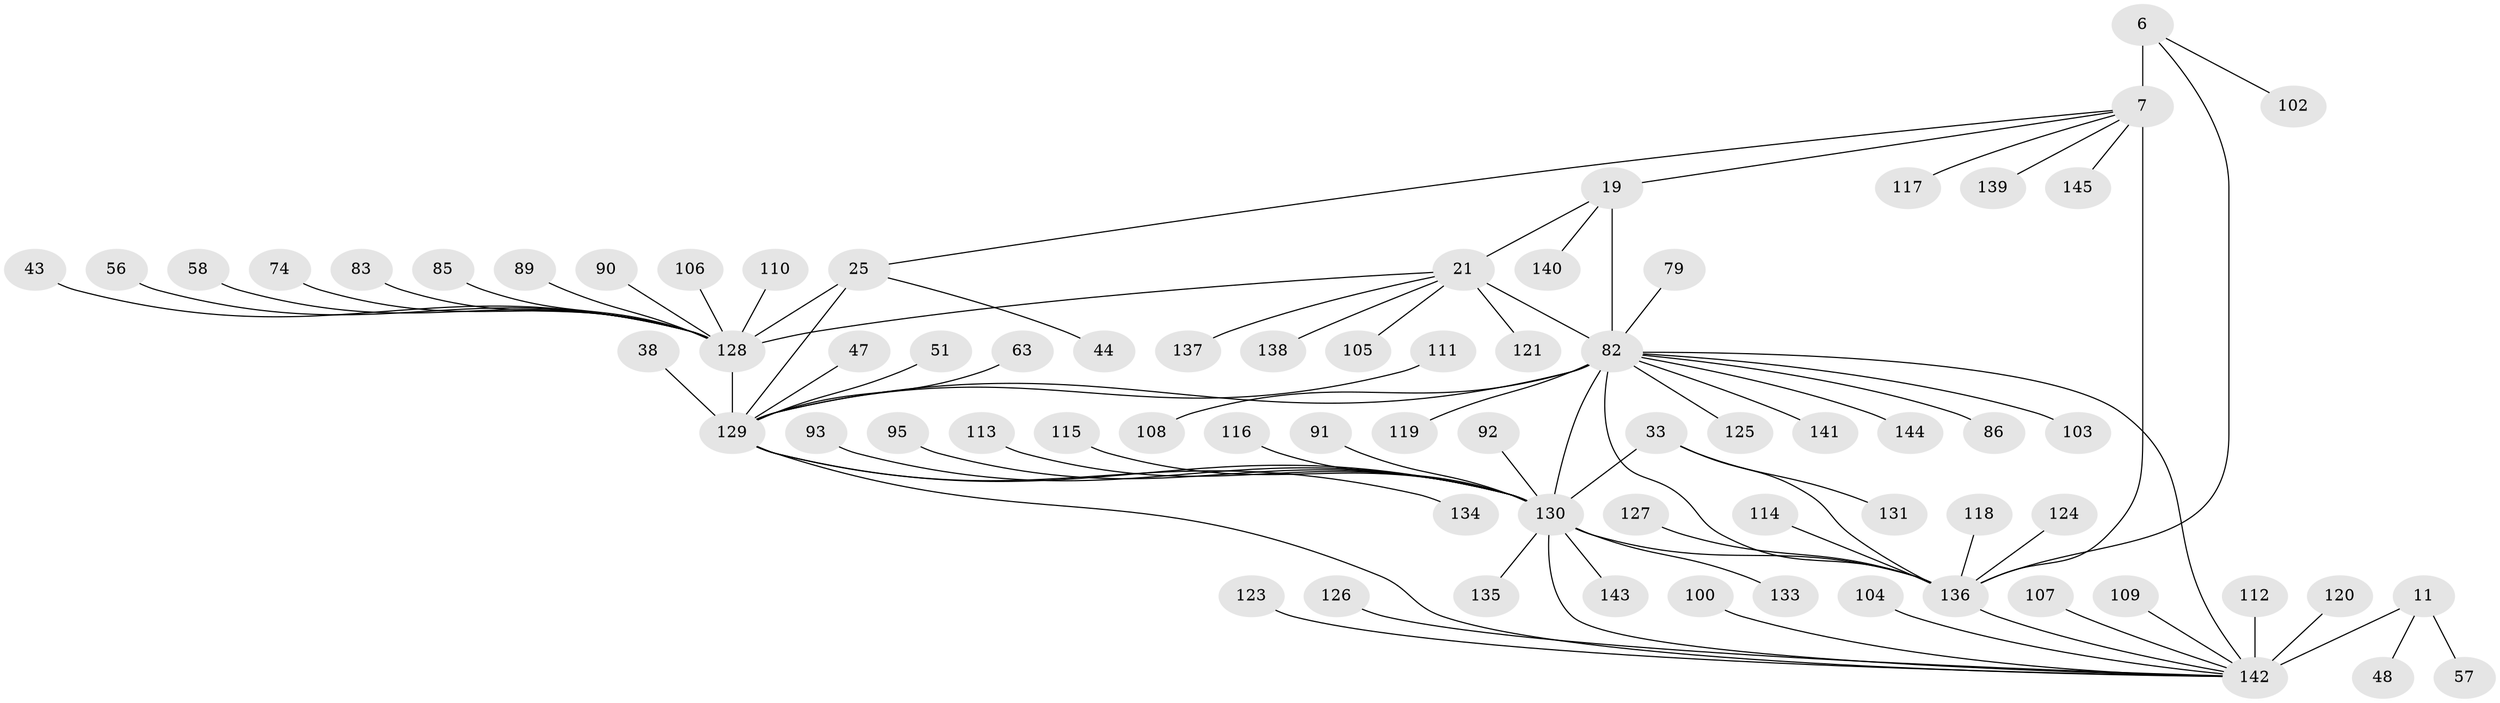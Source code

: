 // original degree distribution, {6: 0.020689655172413793, 8: 0.041379310344827586, 12: 0.034482758620689655, 13: 0.006896551724137931, 7: 0.04827586206896552, 10: 0.04827586206896552, 9: 0.013793103448275862, 18: 0.006896551724137931, 11: 0.013793103448275862, 15: 0.006896551724137931, 3: 0.027586206896551724, 1: 0.6413793103448275, 2: 0.0896551724137931}
// Generated by graph-tools (version 1.1) at 2025/54/03/09/25 04:54:40]
// undirected, 72 vertices, 83 edges
graph export_dot {
graph [start="1"]
  node [color=gray90,style=filled];
  6 [super="+1"];
  7 [super="+5"];
  11 [super="+9"];
  19 [super="+17"];
  21 [super="+16"];
  25 [super="+22"];
  33 [super="+30"];
  38;
  43;
  44;
  47;
  48;
  51;
  56;
  57;
  58;
  63;
  74;
  79;
  82 [super="+81+71+72+75+78"];
  83;
  85;
  86;
  89;
  90;
  91;
  92;
  93;
  95;
  100 [super="+49"];
  102;
  103;
  104;
  105;
  106;
  107;
  108;
  109 [super="+52"];
  110;
  111;
  112;
  113;
  114;
  115 [super="+61"];
  116;
  117;
  118;
  119;
  120;
  121;
  123;
  124 [super="+80"];
  125;
  126 [super="+101"];
  127 [super="+73"];
  128 [super="+26"];
  129 [super="+28+37"];
  130 [super="+31+46+55+66+59+68+35+45+69+88"];
  131;
  133;
  134;
  135;
  136 [super="+4+40+76+122+77+87+94"];
  137;
  138;
  139;
  140;
  141;
  142 [super="+64+84+97+98+99"];
  143;
  144 [super="+132"];
  145;
  6 -- 7 [weight=6];
  6 -- 102;
  6 -- 136 [weight=4];
  7 -- 145;
  7 -- 19;
  7 -- 117;
  7 -- 25;
  7 -- 139;
  7 -- 136 [weight=6];
  11 -- 48;
  11 -- 57;
  11 -- 142 [weight=10];
  19 -- 21 [weight=4];
  19 -- 140;
  19 -- 82 [weight=6];
  21 -- 105;
  21 -- 138;
  21 -- 137;
  21 -- 121;
  21 -- 82 [weight=6];
  21 -- 128;
  25 -- 44;
  25 -- 129 [weight=4];
  25 -- 128 [weight=6];
  33 -- 131;
  33 -- 130 [weight=10];
  33 -- 136;
  38 -- 129;
  43 -- 128;
  47 -- 129;
  51 -- 129;
  56 -- 128;
  58 -- 128;
  63 -- 129;
  74 -- 128;
  79 -- 82;
  82 -- 130 [weight=2];
  82 -- 141;
  82 -- 144;
  82 -- 86;
  82 -- 103;
  82 -- 108;
  82 -- 119;
  82 -- 125;
  82 -- 129;
  82 -- 142;
  82 -- 136;
  83 -- 128;
  85 -- 128;
  89 -- 128;
  90 -- 128;
  91 -- 130;
  92 -- 130;
  93 -- 130;
  95 -- 130;
  100 -- 142;
  104 -- 142;
  106 -- 128;
  107 -- 142;
  109 -- 142;
  110 -- 128;
  111 -- 129;
  112 -- 142;
  113 -- 130;
  114 -- 136;
  115 -- 130;
  116 -- 130;
  118 -- 136;
  120 -- 142;
  123 -- 142;
  124 -- 136;
  126 -- 142;
  127 -- 136;
  128 -- 129 [weight=6];
  129 -- 130 [weight=2];
  129 -- 134;
  129 -- 142;
  130 -- 135;
  130 -- 133;
  130 -- 136;
  130 -- 143;
  130 -- 142 [weight=2];
  136 -- 142;
}
